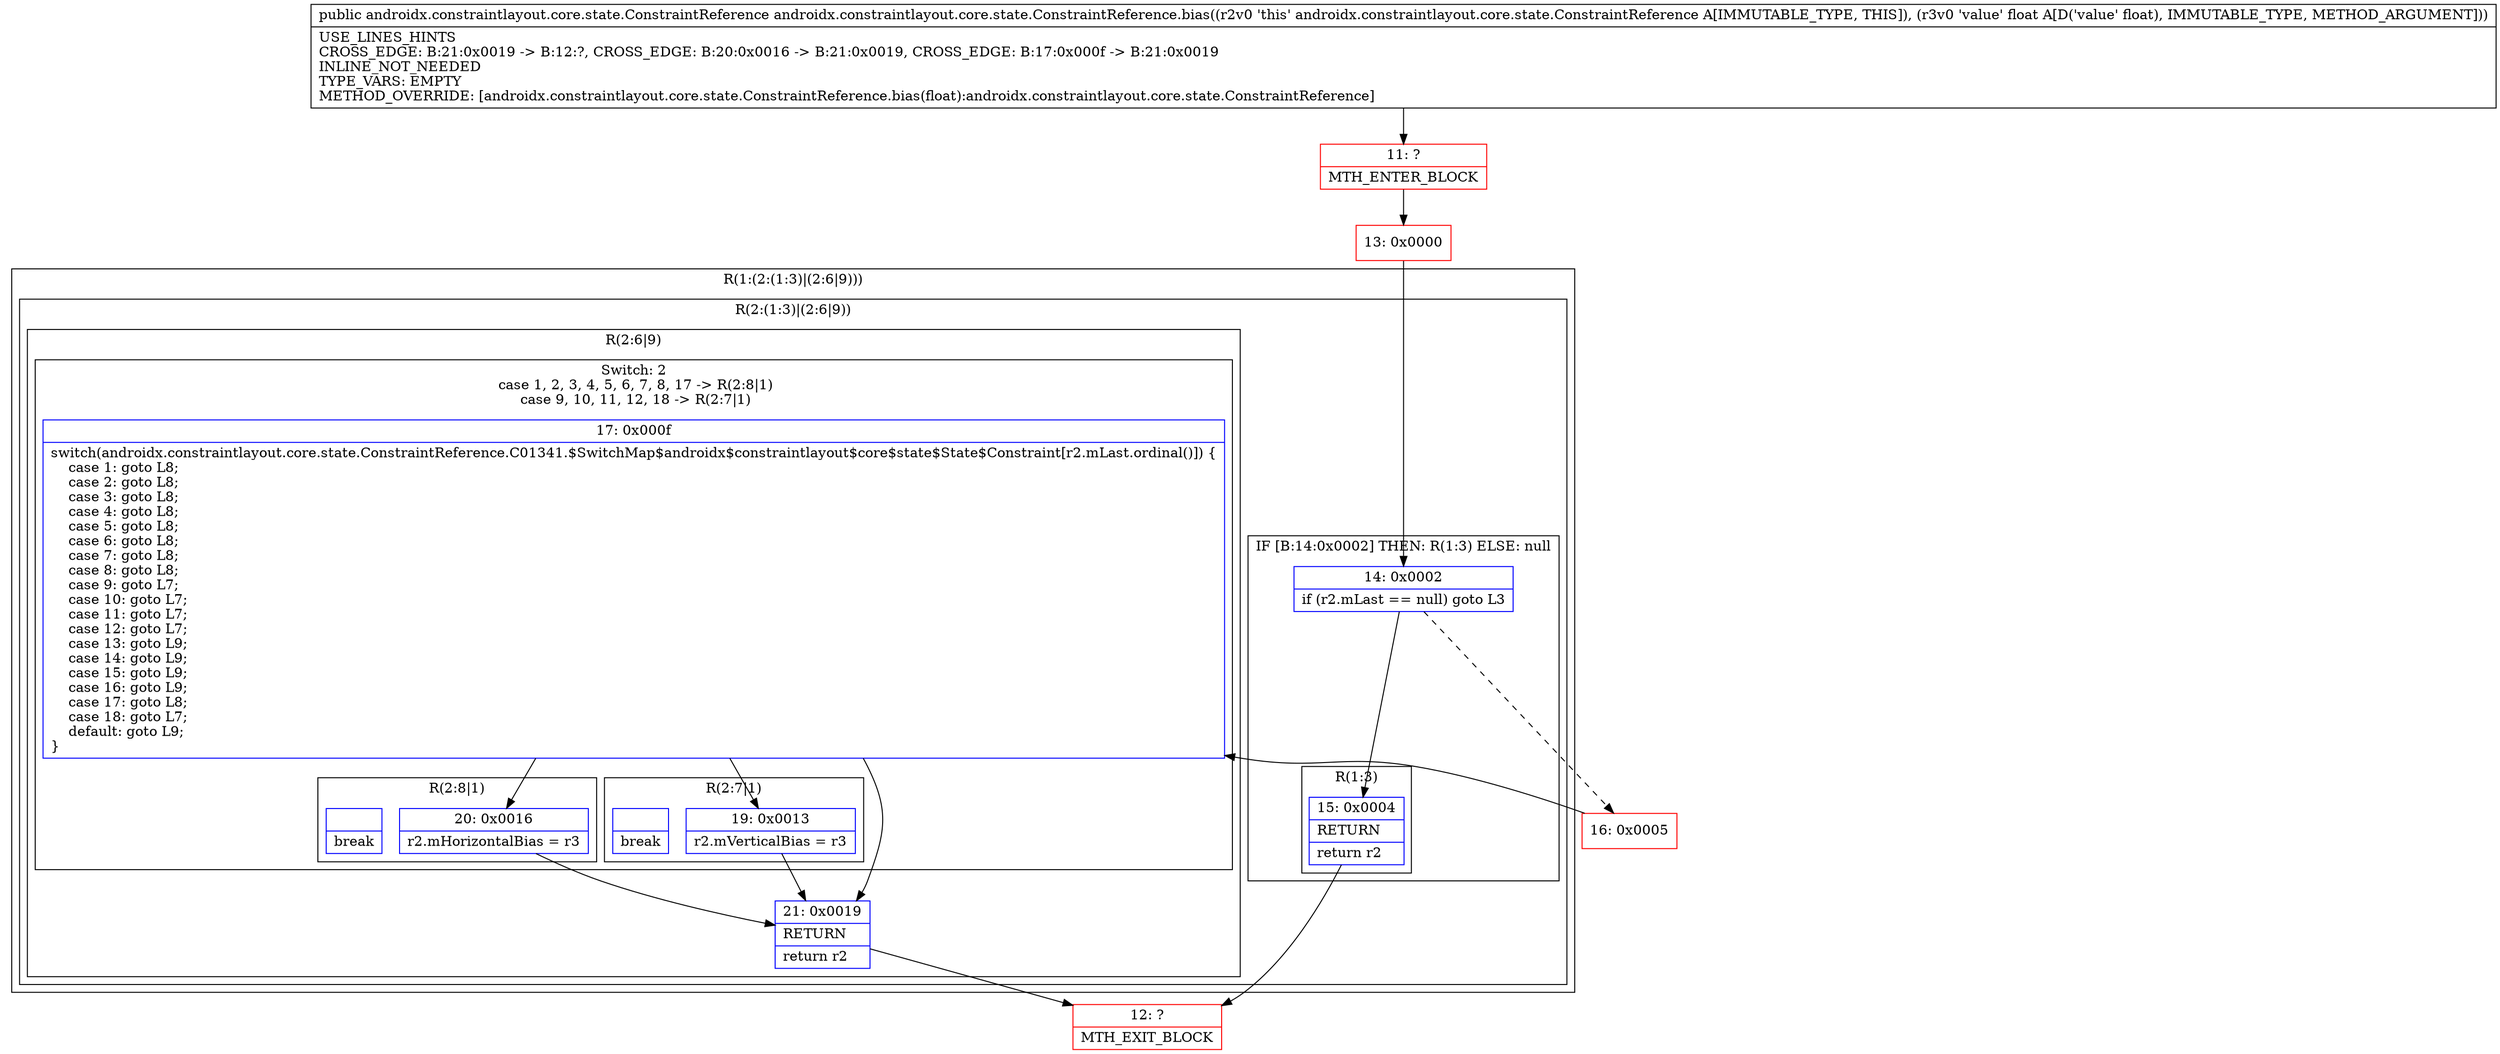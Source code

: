 digraph "CFG forandroidx.constraintlayout.core.state.ConstraintReference.bias(F)Landroidx\/constraintlayout\/core\/state\/ConstraintReference;" {
subgraph cluster_Region_1459781110 {
label = "R(1:(2:(1:3)|(2:6|9)))";
node [shape=record,color=blue];
subgraph cluster_Region_1762703406 {
label = "R(2:(1:3)|(2:6|9))";
node [shape=record,color=blue];
subgraph cluster_IfRegion_1768623808 {
label = "IF [B:14:0x0002] THEN: R(1:3) ELSE: null";
node [shape=record,color=blue];
Node_14 [shape=record,label="{14\:\ 0x0002|if (r2.mLast == null) goto L3\l}"];
subgraph cluster_Region_837475894 {
label = "R(1:3)";
node [shape=record,color=blue];
Node_15 [shape=record,label="{15\:\ 0x0004|RETURN\l|return r2\l}"];
}
}
subgraph cluster_Region_1975777328 {
label = "R(2:6|9)";
node [shape=record,color=blue];
subgraph cluster_SwitchRegion_427753326 {
label = "Switch: 2
 case 1, 2, 3, 4, 5, 6, 7, 8, 17 -> R(2:8|1)
 case 9, 10, 11, 12, 18 -> R(2:7|1)";
node [shape=record,color=blue];
Node_17 [shape=record,label="{17\:\ 0x000f|switch(androidx.constraintlayout.core.state.ConstraintReference.C01341.$SwitchMap$androidx$constraintlayout$core$state$State$Constraint[r2.mLast.ordinal()]) \{\l    case 1: goto L8;\l    case 2: goto L8;\l    case 3: goto L8;\l    case 4: goto L8;\l    case 5: goto L8;\l    case 6: goto L8;\l    case 7: goto L8;\l    case 8: goto L8;\l    case 9: goto L7;\l    case 10: goto L7;\l    case 11: goto L7;\l    case 12: goto L7;\l    case 13: goto L9;\l    case 14: goto L9;\l    case 15: goto L9;\l    case 16: goto L9;\l    case 17: goto L8;\l    case 18: goto L7;\l    default: goto L9;\l\}\l}"];
subgraph cluster_Region_676528015 {
label = "R(2:8|1)";
node [shape=record,color=blue];
Node_20 [shape=record,label="{20\:\ 0x0016|r2.mHorizontalBias = r3\l}"];
Node_InsnContainer_1328455645 [shape=record,label="{|break\l}"];
}
subgraph cluster_Region_633797744 {
label = "R(2:7|1)";
node [shape=record,color=blue];
Node_19 [shape=record,label="{19\:\ 0x0013|r2.mVerticalBias = r3\l}"];
Node_InsnContainer_1261302313 [shape=record,label="{|break\l}"];
}
}
Node_21 [shape=record,label="{21\:\ 0x0019|RETURN\l|return r2\l}"];
}
}
}
Node_11 [shape=record,color=red,label="{11\:\ ?|MTH_ENTER_BLOCK\l}"];
Node_13 [shape=record,color=red,label="{13\:\ 0x0000}"];
Node_12 [shape=record,color=red,label="{12\:\ ?|MTH_EXIT_BLOCK\l}"];
Node_16 [shape=record,color=red,label="{16\:\ 0x0005}"];
MethodNode[shape=record,label="{public androidx.constraintlayout.core.state.ConstraintReference androidx.constraintlayout.core.state.ConstraintReference.bias((r2v0 'this' androidx.constraintlayout.core.state.ConstraintReference A[IMMUTABLE_TYPE, THIS]), (r3v0 'value' float A[D('value' float), IMMUTABLE_TYPE, METHOD_ARGUMENT]))  | USE_LINES_HINTS\lCROSS_EDGE: B:21:0x0019 \-\> B:12:?, CROSS_EDGE: B:20:0x0016 \-\> B:21:0x0019, CROSS_EDGE: B:17:0x000f \-\> B:21:0x0019\lINLINE_NOT_NEEDED\lTYPE_VARS: EMPTY\lMETHOD_OVERRIDE: [androidx.constraintlayout.core.state.ConstraintReference.bias(float):androidx.constraintlayout.core.state.ConstraintReference]\l}"];
MethodNode -> Node_11;Node_14 -> Node_15;
Node_14 -> Node_16[style=dashed];
Node_15 -> Node_12;
Node_17 -> Node_19;
Node_17 -> Node_20;
Node_17 -> Node_21;
Node_20 -> Node_21;
Node_19 -> Node_21;
Node_21 -> Node_12;
Node_11 -> Node_13;
Node_13 -> Node_14;
Node_16 -> Node_17;
}

